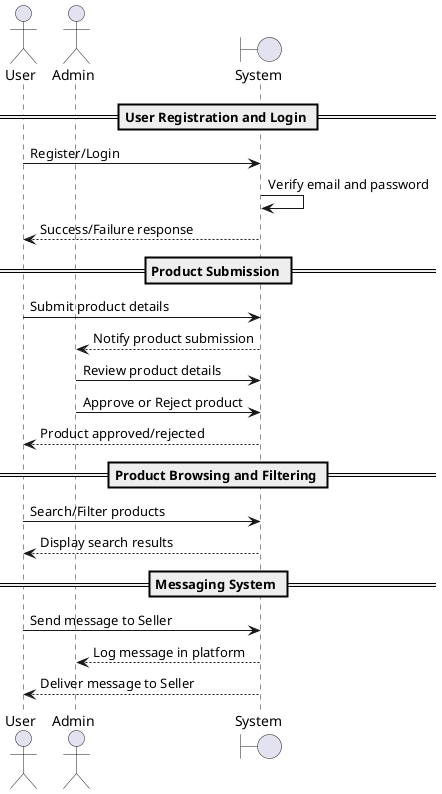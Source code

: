 @startuml   

actor User
actor Admin
boundary System

== User Registration and Login ==
User -> System: Register/Login
System -> System: Verify email and password
System --> User: Success/Failure response

== Product Submission ==
User -> System: Submit product details
System --> Admin: Notify product submission
Admin -> System: Review product details
Admin -> System: Approve or Reject product
System --> User: Product approved/rejected

== Product Browsing and Filtering ==
User -> System: Search/Filter products
System --> User: Display search results

== Messaging System ==
User -> System: Send message to Seller
System --> Admin: Log message in platform
System --> User: Deliver message to Seller

@enduml
